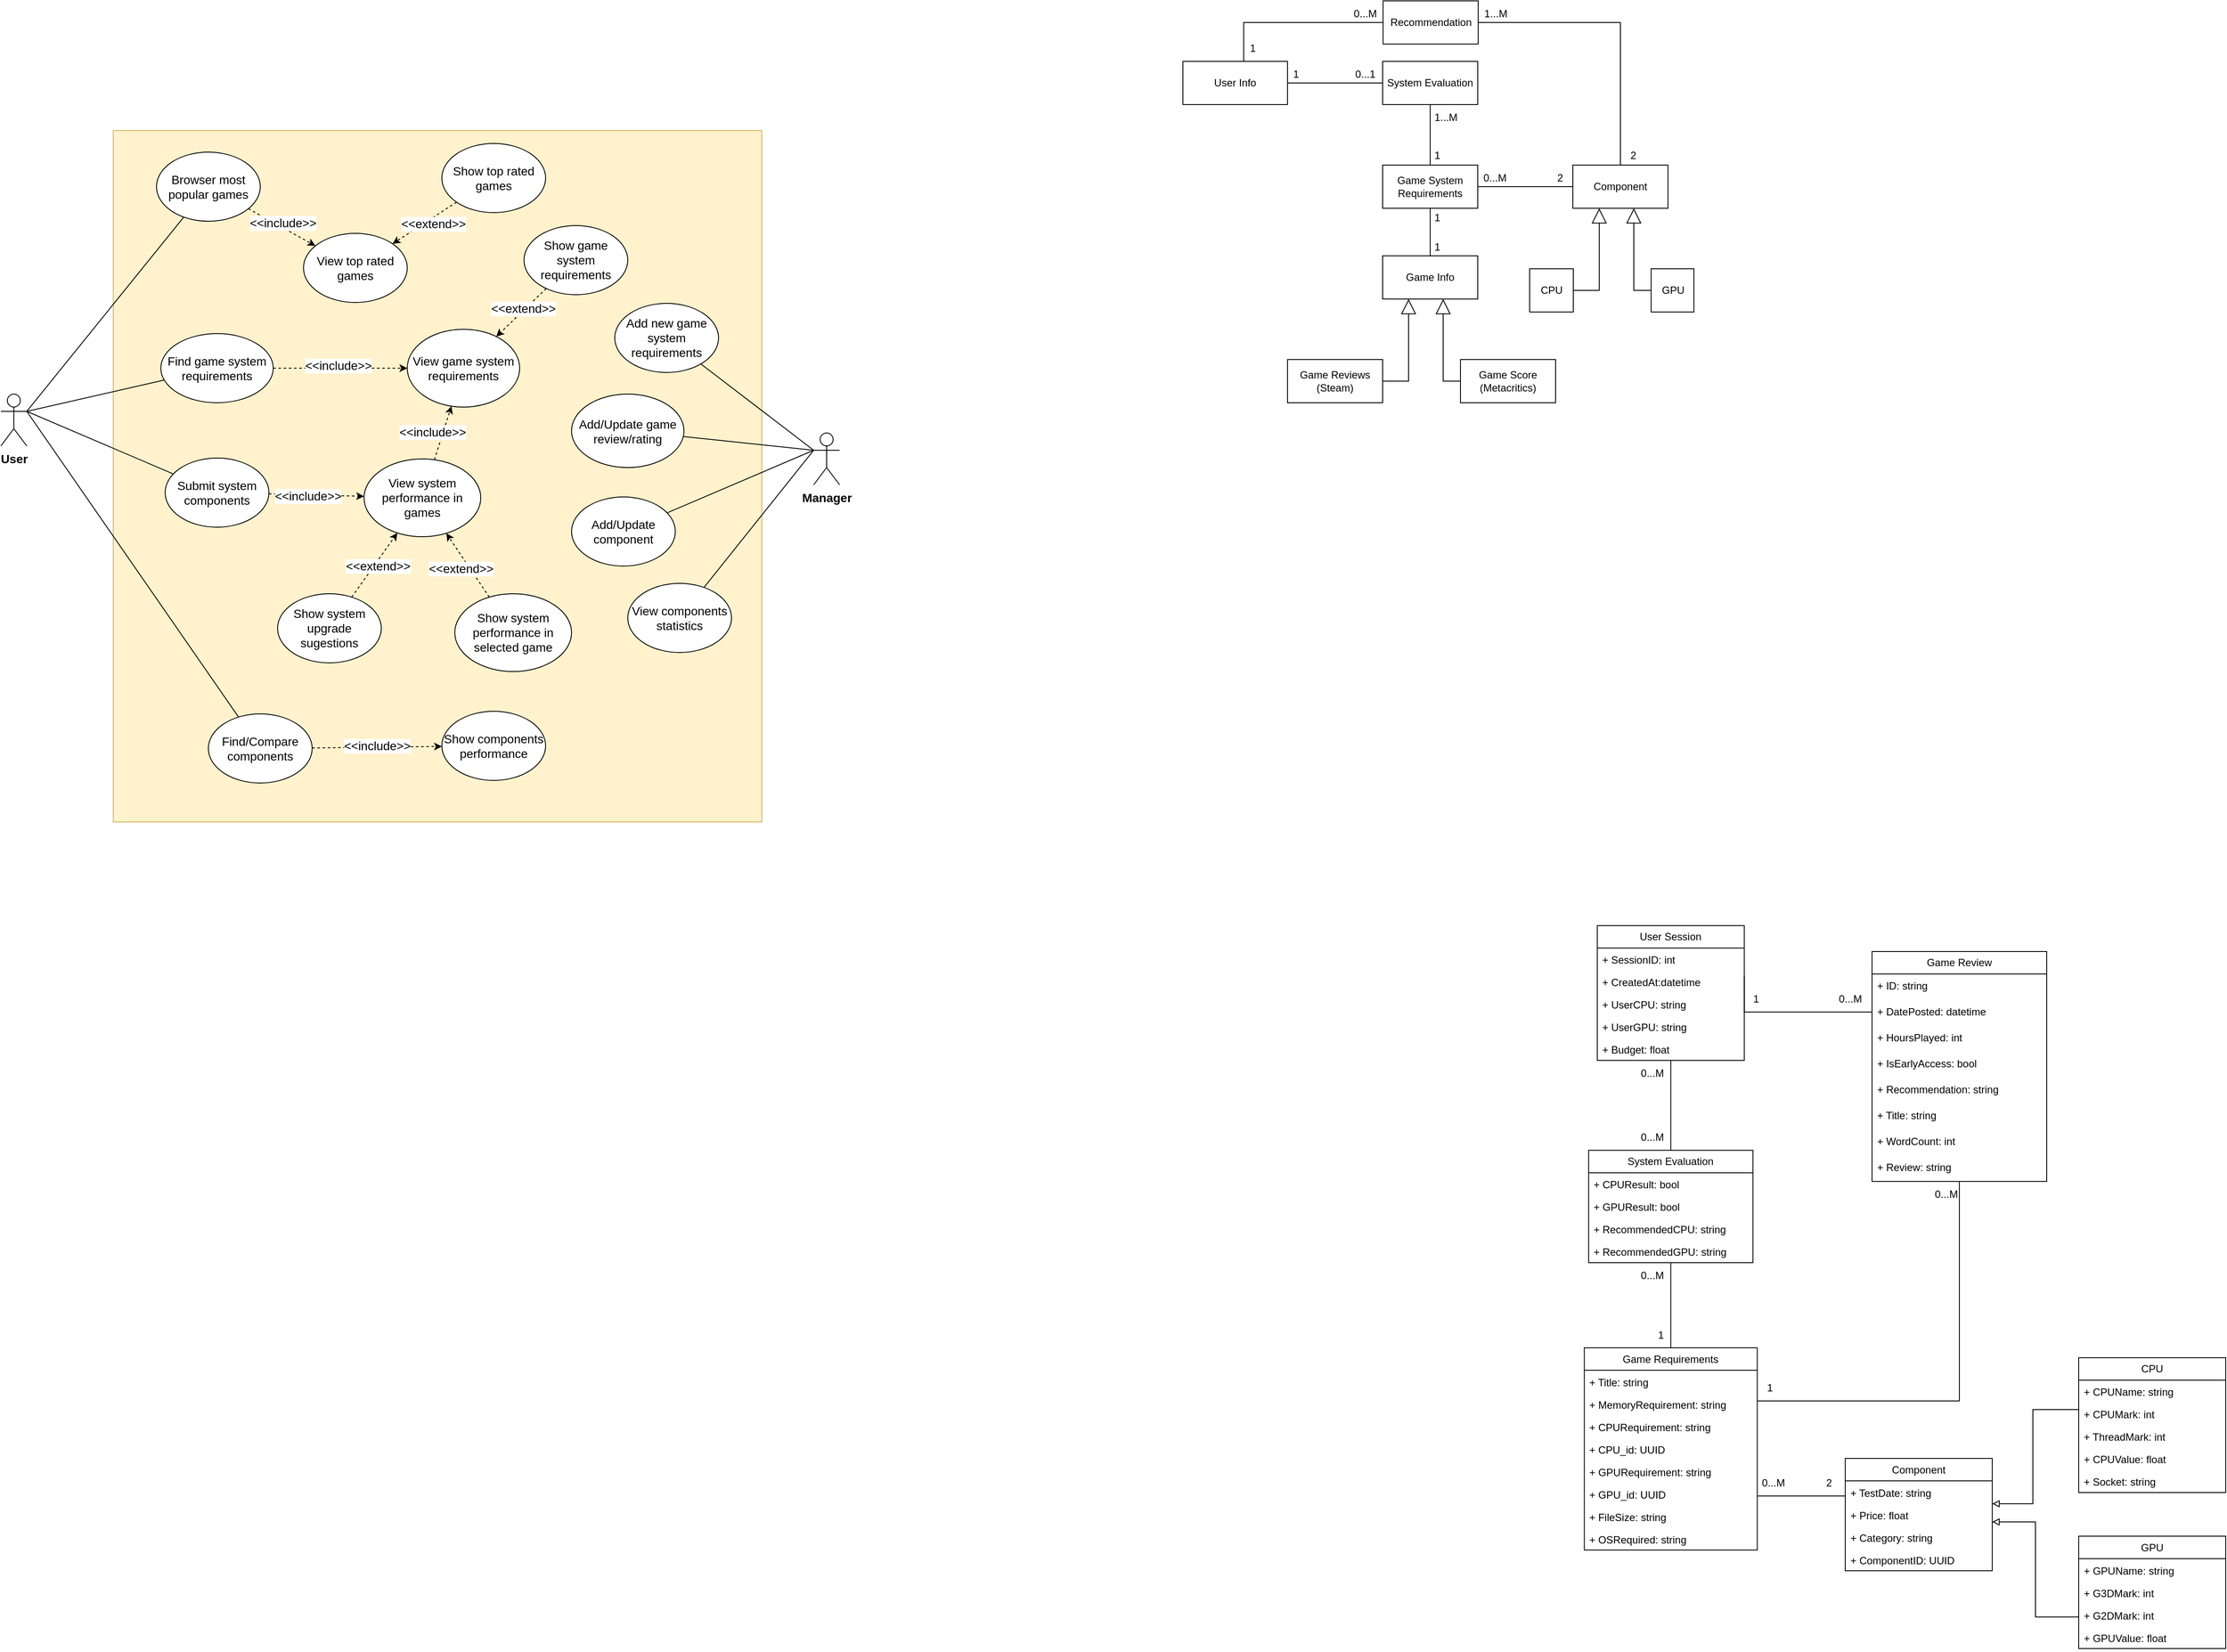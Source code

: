 <mxfile version="21.6.1" type="device">
  <diagram id="C5RBs43oDa-KdzZeNtuy" name="Page-1">
    <mxGraphModel dx="1418" dy="828" grid="1" gridSize="10" guides="1" tooltips="1" connect="1" arrows="1" fold="1" page="1" pageScale="1" pageWidth="827" pageHeight="1169" math="0" shadow="0">
      <root>
        <mxCell id="WIyWlLk6GJQsqaUBKTNV-0" />
        <mxCell id="WIyWlLk6GJQsqaUBKTNV-1" parent="WIyWlLk6GJQsqaUBKTNV-0" />
        <mxCell id="MRDvwaujDwwvW6dP2_sz-12" value="" style="rounded=0;whiteSpace=wrap;html=1;fillColor=#fff2cc;strokeColor=#d6b656;" parent="WIyWlLk6GJQsqaUBKTNV-1" vertex="1">
          <mxGeometry x="680" y="250" width="750" height="800" as="geometry" />
        </mxCell>
        <mxCell id="23ErmwljUeMne4wb7-mw-0" value="&lt;b&gt;User&lt;/b&gt;" style="shape=umlActor;verticalLabelPosition=bottom;verticalAlign=top;html=1;outlineConnect=0;fontSize=14;" parent="WIyWlLk6GJQsqaUBKTNV-1" vertex="1">
          <mxGeometry x="550" y="555" width="30" height="60" as="geometry" />
        </mxCell>
        <mxCell id="x-8bj8JxEodRDel2Z9Su-7" style="rounded=0;orthogonalLoop=1;jettySize=auto;html=1;exitX=0;exitY=0.333;exitDx=0;exitDy=0;exitPerimeter=0;endArrow=none;endFill=0;" parent="WIyWlLk6GJQsqaUBKTNV-1" source="23ErmwljUeMne4wb7-mw-3" target="x-8bj8JxEodRDel2Z9Su-1" edge="1">
          <mxGeometry relative="1" as="geometry" />
        </mxCell>
        <mxCell id="23ErmwljUeMne4wb7-mw-3" value="&lt;b&gt;Manager&lt;/b&gt;" style="shape=umlActor;verticalLabelPosition=bottom;verticalAlign=top;html=1;outlineConnect=0;fontSize=14;" parent="WIyWlLk6GJQsqaUBKTNV-1" vertex="1">
          <mxGeometry x="1490" y="600" width="30" height="60" as="geometry" />
        </mxCell>
        <mxCell id="23ErmwljUeMne4wb7-mw-19" style="rounded=0;orthogonalLoop=1;jettySize=auto;html=1;dashed=1;" parent="WIyWlLk6GJQsqaUBKTNV-1" source="23ErmwljUeMne4wb7-mw-7" target="23ErmwljUeMne4wb7-mw-9" edge="1">
          <mxGeometry relative="1" as="geometry" />
        </mxCell>
        <mxCell id="23ErmwljUeMne4wb7-mw-20" value="&amp;lt;&amp;lt;include&amp;gt;&amp;gt;" style="edgeLabel;html=1;align=center;verticalAlign=middle;resizable=0;points=[];fontSize=14;" parent="23ErmwljUeMne4wb7-mw-19" connectable="0" vertex="1">
          <mxGeometry x="0.226" y="2" relative="1" as="geometry">
            <mxPoint x="-9" y="-8" as="offset" />
          </mxGeometry>
        </mxCell>
        <mxCell id="23ErmwljUeMne4wb7-mw-7" value="Browser most popular games" style="ellipse;whiteSpace=wrap;html=1;fontSize=14;" parent="WIyWlLk6GJQsqaUBKTNV-1" vertex="1">
          <mxGeometry x="730" y="275" width="120" height="80" as="geometry" />
        </mxCell>
        <mxCell id="23ErmwljUeMne4wb7-mw-9" value="View top rated games" style="ellipse;whiteSpace=wrap;html=1;fontSize=14;" parent="WIyWlLk6GJQsqaUBKTNV-1" vertex="1">
          <mxGeometry x="900" y="369" width="120" height="80" as="geometry" />
        </mxCell>
        <mxCell id="23ErmwljUeMne4wb7-mw-15" value="Find game system requirements" style="ellipse;whiteSpace=wrap;html=1;fontSize=14;" parent="WIyWlLk6GJQsqaUBKTNV-1" vertex="1">
          <mxGeometry x="735" y="485" width="130" height="80" as="geometry" />
        </mxCell>
        <mxCell id="23ErmwljUeMne4wb7-mw-21" value="View game system requirements" style="ellipse;whiteSpace=wrap;html=1;fontSize=14;" parent="WIyWlLk6GJQsqaUBKTNV-1" vertex="1">
          <mxGeometry x="1020" y="480" width="130" height="90" as="geometry" />
        </mxCell>
        <mxCell id="23ErmwljUeMne4wb7-mw-22" value="Show game system requirements" style="ellipse;whiteSpace=wrap;html=1;fontSize=14;" parent="WIyWlLk6GJQsqaUBKTNV-1" vertex="1">
          <mxGeometry x="1155" y="360" width="120" height="80" as="geometry" />
        </mxCell>
        <mxCell id="Q_dbqw3NMGLrRsR2UeNI-3" style="rounded=0;orthogonalLoop=1;jettySize=auto;html=1;dashed=1;" parent="WIyWlLk6GJQsqaUBKTNV-1" source="23ErmwljUeMne4wb7-mw-15" target="23ErmwljUeMne4wb7-mw-21" edge="1">
          <mxGeometry relative="1" as="geometry">
            <mxPoint x="742" y="597" as="sourcePoint" />
            <mxPoint x="848" y="553" as="targetPoint" />
          </mxGeometry>
        </mxCell>
        <mxCell id="Q_dbqw3NMGLrRsR2UeNI-4" value="&amp;lt;&amp;lt;include&amp;gt;&amp;gt;" style="edgeLabel;html=1;align=center;verticalAlign=middle;resizable=0;points=[];fontSize=14;" parent="Q_dbqw3NMGLrRsR2UeNI-3" connectable="0" vertex="1">
          <mxGeometry x="0.226" y="2" relative="1" as="geometry">
            <mxPoint x="-20" y="-1" as="offset" />
          </mxGeometry>
        </mxCell>
        <mxCell id="Q_dbqw3NMGLrRsR2UeNI-5" style="rounded=0;orthogonalLoop=1;jettySize=auto;html=1;dashed=1;" parent="WIyWlLk6GJQsqaUBKTNV-1" source="23ErmwljUeMne4wb7-mw-22" target="23ErmwljUeMne4wb7-mw-21" edge="1">
          <mxGeometry relative="1" as="geometry">
            <mxPoint x="782" y="697" as="sourcePoint" />
            <mxPoint x="900" y="635" as="targetPoint" />
          </mxGeometry>
        </mxCell>
        <mxCell id="Q_dbqw3NMGLrRsR2UeNI-6" value="&amp;lt;&amp;lt;extend&amp;gt;&amp;gt;" style="edgeLabel;html=1;align=center;verticalAlign=middle;resizable=0;points=[];fontSize=14;" parent="Q_dbqw3NMGLrRsR2UeNI-5" connectable="0" vertex="1">
          <mxGeometry x="0.226" y="2" relative="1" as="geometry">
            <mxPoint x="7" y="-13" as="offset" />
          </mxGeometry>
        </mxCell>
        <mxCell id="Q_dbqw3NMGLrRsR2UeNI-7" value="Show top rated games" style="ellipse;whiteSpace=wrap;html=1;fontSize=14;" parent="WIyWlLk6GJQsqaUBKTNV-1" vertex="1">
          <mxGeometry x="1060" y="265" width="120" height="80" as="geometry" />
        </mxCell>
        <mxCell id="Q_dbqw3NMGLrRsR2UeNI-8" style="rounded=0;orthogonalLoop=1;jettySize=auto;html=1;dashed=1;" parent="WIyWlLk6GJQsqaUBKTNV-1" source="Q_dbqw3NMGLrRsR2UeNI-7" target="23ErmwljUeMne4wb7-mw-9" edge="1">
          <mxGeometry relative="1" as="geometry">
            <mxPoint x="712.5" y="587" as="sourcePoint" />
            <mxPoint x="915.5" y="482" as="targetPoint" />
          </mxGeometry>
        </mxCell>
        <mxCell id="Q_dbqw3NMGLrRsR2UeNI-9" value="&amp;lt;&amp;lt;extend&amp;gt;&amp;gt;" style="edgeLabel;html=1;align=center;verticalAlign=middle;resizable=0;points=[];fontSize=14;" parent="Q_dbqw3NMGLrRsR2UeNI-8" connectable="0" vertex="1">
          <mxGeometry x="0.226" y="2" relative="1" as="geometry">
            <mxPoint x="17" y="-6" as="offset" />
          </mxGeometry>
        </mxCell>
        <mxCell id="Q_dbqw3NMGLrRsR2UeNI-40" value="Submit system components" style="ellipse;whiteSpace=wrap;html=1;fontSize=14;" parent="WIyWlLk6GJQsqaUBKTNV-1" vertex="1">
          <mxGeometry x="740" y="629" width="120" height="80" as="geometry" />
        </mxCell>
        <mxCell id="v2B90jB1U6ODEmKdSpvo-3" style="rounded=0;orthogonalLoop=1;jettySize=auto;html=1;dashed=1;" parent="WIyWlLk6GJQsqaUBKTNV-1" source="Q_dbqw3NMGLrRsR2UeNI-40" target="Q_dbqw3NMGLrRsR2UeNI-47" edge="1">
          <mxGeometry relative="1" as="geometry">
            <mxPoint x="751" y="724" as="sourcePoint" />
            <mxPoint x="909" y="656" as="targetPoint" />
          </mxGeometry>
        </mxCell>
        <mxCell id="v2B90jB1U6ODEmKdSpvo-4" value="&amp;lt;&amp;lt;include&amp;gt;&amp;gt;" style="edgeLabel;html=1;align=center;verticalAlign=middle;resizable=0;points=[];fontSize=14;" parent="v2B90jB1U6ODEmKdSpvo-3" connectable="0" vertex="1">
          <mxGeometry x="0.226" y="2" relative="1" as="geometry">
            <mxPoint x="-23" y="3" as="offset" />
          </mxGeometry>
        </mxCell>
        <mxCell id="Q_dbqw3NMGLrRsR2UeNI-47" value="View system performance in games" style="ellipse;whiteSpace=wrap;html=1;fontSize=14;strokeColor=#000000;strokeWidth=1;" parent="WIyWlLk6GJQsqaUBKTNV-1" vertex="1">
          <mxGeometry x="970" y="630" width="135" height="90" as="geometry" />
        </mxCell>
        <mxCell id="kvm7r9gTLjFRdaCmS4h--40" style="edgeStyle=orthogonalEdgeStyle;rounded=0;orthogonalLoop=1;jettySize=auto;html=1;endArrow=block;endFill=0;endSize=15;exitX=1;exitY=0.5;exitDx=0;exitDy=0;" parent="WIyWlLk6GJQsqaUBKTNV-1" source="XEkclZXcmnSJ9tMv54mi-6" target="kvm7r9gTLjFRdaCmS4h--4" edge="1">
          <mxGeometry relative="1" as="geometry">
            <Array as="points">
              <mxPoint x="2178" y="540" />
            </Array>
          </mxGeometry>
        </mxCell>
        <mxCell id="XEkclZXcmnSJ9tMv54mi-6" value="Game Reviews (Steam)" style="html=1;whiteSpace=wrap;" parent="WIyWlLk6GJQsqaUBKTNV-1" vertex="1">
          <mxGeometry x="2038" y="515" width="110" height="50" as="geometry" />
        </mxCell>
        <mxCell id="kvm7r9gTLjFRdaCmS4h--4" value="Game Info" style="html=1;whiteSpace=wrap;" parent="WIyWlLk6GJQsqaUBKTNV-1" vertex="1">
          <mxGeometry x="2148" y="395" width="110" height="50" as="geometry" />
        </mxCell>
        <mxCell id="x-8bj8JxEodRDel2Z9Su-46" style="edgeStyle=orthogonalEdgeStyle;rounded=0;orthogonalLoop=1;jettySize=auto;html=1;exitX=1;exitY=0.5;exitDx=0;exitDy=0;endArrow=none;endFill=0;" parent="WIyWlLk6GJQsqaUBKTNV-1" source="frks4Z3AcMtP3Ex7g93N-19" target="x-8bj8JxEodRDel2Z9Su-31" edge="1">
          <mxGeometry relative="1" as="geometry">
            <mxPoint x="2368.0" y="195" as="targetPoint" />
            <Array as="points">
              <mxPoint x="2423" y="125" />
            </Array>
          </mxGeometry>
        </mxCell>
        <mxCell id="kvm7r9gTLjFRdaCmS4h--5" value="System Evaluation" style="html=1;whiteSpace=wrap;" parent="WIyWlLk6GJQsqaUBKTNV-1" vertex="1">
          <mxGeometry x="2148" y="170" width="110" height="50" as="geometry" />
        </mxCell>
        <mxCell id="kvm7r9gTLjFRdaCmS4h--8" value="Game Score (Metacritics)" style="html=1;whiteSpace=wrap;" parent="WIyWlLk6GJQsqaUBKTNV-1" vertex="1">
          <mxGeometry x="2238" y="515" width="110" height="50" as="geometry" />
        </mxCell>
        <mxCell id="kvm7r9gTLjFRdaCmS4h--36" value="1" style="text;html=1;strokeColor=none;fillColor=none;align=center;verticalAlign=middle;whiteSpace=wrap;rounded=0;" parent="WIyWlLk6GJQsqaUBKTNV-1" vertex="1">
          <mxGeometry x="2018" y="170" width="60" height="30" as="geometry" />
        </mxCell>
        <mxCell id="kvm7r9gTLjFRdaCmS4h--37" value="0...1" style="text;html=1;strokeColor=none;fillColor=none;align=center;verticalAlign=middle;whiteSpace=wrap;rounded=0;" parent="WIyWlLk6GJQsqaUBKTNV-1" vertex="1">
          <mxGeometry x="2098" y="170" width="60" height="30" as="geometry" />
        </mxCell>
        <mxCell id="kvm7r9gTLjFRdaCmS4h--139" value="User Session" style="swimlane;fontStyle=0;childLayout=stackLayout;horizontal=1;startSize=26;fillColor=none;horizontalStack=0;resizeParent=1;resizeParentMax=0;resizeLast=0;collapsible=1;marginBottom=0;whiteSpace=wrap;html=1;" parent="WIyWlLk6GJQsqaUBKTNV-1" vertex="1">
          <mxGeometry x="2396.25" y="1170" width="170" height="156" as="geometry" />
        </mxCell>
        <mxCell id="kvm7r9gTLjFRdaCmS4h--140" value="+ SessionID: int" style="text;strokeColor=none;fillColor=none;align=left;verticalAlign=top;spacingLeft=4;spacingRight=4;overflow=hidden;rotatable=0;points=[[0,0.5],[1,0.5]];portConstraint=eastwest;whiteSpace=wrap;html=1;" parent="kvm7r9gTLjFRdaCmS4h--139" vertex="1">
          <mxGeometry y="26" width="170" height="26" as="geometry" />
        </mxCell>
        <mxCell id="c_0Dg7X1Xjd5lTr-Qbaa-32" value="+ CreatedAt:datetime" style="text;strokeColor=none;fillColor=none;align=left;verticalAlign=top;spacingLeft=4;spacingRight=4;overflow=hidden;rotatable=0;points=[[0,0.5],[1,0.5]];portConstraint=eastwest;whiteSpace=wrap;html=1;" parent="kvm7r9gTLjFRdaCmS4h--139" vertex="1">
          <mxGeometry y="52" width="170" height="26" as="geometry" />
        </mxCell>
        <mxCell id="c_0Dg7X1Xjd5lTr-Qbaa-44" value="+ UserCPU: string" style="text;strokeColor=none;fillColor=none;align=left;verticalAlign=top;spacingLeft=4;spacingRight=4;overflow=hidden;rotatable=0;points=[[0,0.5],[1,0.5]];portConstraint=eastwest;whiteSpace=wrap;html=1;" parent="kvm7r9gTLjFRdaCmS4h--139" vertex="1">
          <mxGeometry y="78" width="170" height="26" as="geometry" />
        </mxCell>
        <mxCell id="c_0Dg7X1Xjd5lTr-Qbaa-43" value="+ UserGPU: string" style="text;strokeColor=none;fillColor=none;align=left;verticalAlign=top;spacingLeft=4;spacingRight=4;overflow=hidden;rotatable=0;points=[[0,0.5],[1,0.5]];portConstraint=eastwest;whiteSpace=wrap;html=1;" parent="kvm7r9gTLjFRdaCmS4h--139" vertex="1">
          <mxGeometry y="104" width="170" height="26" as="geometry" />
        </mxCell>
        <mxCell id="C4_2b2EqeUZdFZmkqMkh-0" value="+ Budget: float" style="text;strokeColor=none;fillColor=none;align=left;verticalAlign=top;spacingLeft=4;spacingRight=4;overflow=hidden;rotatable=0;points=[[0,0.5],[1,0.5]];portConstraint=eastwest;whiteSpace=wrap;html=1;" parent="kvm7r9gTLjFRdaCmS4h--139" vertex="1">
          <mxGeometry y="130" width="170" height="26" as="geometry" />
        </mxCell>
        <mxCell id="x-8bj8JxEodRDel2Z9Su-30" style="edgeStyle=orthogonalEdgeStyle;rounded=0;orthogonalLoop=1;jettySize=auto;html=1;exitX=0.5;exitY=1;exitDx=0;exitDy=0;entryX=0.5;entryY=0;entryDx=0;entryDy=0;endArrow=none;endFill=0;" parent="WIyWlLk6GJQsqaUBKTNV-1" source="bHVOExJDcAvNO7CGW9vc-11" target="kvm7r9gTLjFRdaCmS4h--4" edge="1">
          <mxGeometry relative="1" as="geometry" />
        </mxCell>
        <mxCell id="x-8bj8JxEodRDel2Z9Su-33" style="edgeStyle=orthogonalEdgeStyle;rounded=0;orthogonalLoop=1;jettySize=auto;html=1;exitX=1;exitY=0.5;exitDx=0;exitDy=0;endArrow=none;endFill=0;" parent="WIyWlLk6GJQsqaUBKTNV-1" source="bHVOExJDcAvNO7CGW9vc-11" target="x-8bj8JxEodRDel2Z9Su-31" edge="1">
          <mxGeometry relative="1" as="geometry">
            <Array as="points">
              <mxPoint x="2318" y="315" />
              <mxPoint x="2318" y="315" />
            </Array>
          </mxGeometry>
        </mxCell>
        <mxCell id="x-8bj8JxEodRDel2Z9Su-50" style="edgeStyle=orthogonalEdgeStyle;rounded=0;orthogonalLoop=1;jettySize=auto;html=1;exitX=0.5;exitY=0;exitDx=0;exitDy=0;endArrow=none;endFill=0;" parent="WIyWlLk6GJQsqaUBKTNV-1" source="bHVOExJDcAvNO7CGW9vc-11" target="kvm7r9gTLjFRdaCmS4h--5" edge="1">
          <mxGeometry relative="1" as="geometry" />
        </mxCell>
        <mxCell id="bHVOExJDcAvNO7CGW9vc-11" value="Game System Requirements" style="html=1;whiteSpace=wrap;" parent="WIyWlLk6GJQsqaUBKTNV-1" vertex="1">
          <mxGeometry x="2148" y="290" width="110" height="50" as="geometry" />
        </mxCell>
        <mxCell id="bHVOExJDcAvNO7CGW9vc-12" value="1" style="text;html=1;strokeColor=none;fillColor=none;align=left;verticalAlign=middle;whiteSpace=wrap;rounded=0;" parent="WIyWlLk6GJQsqaUBKTNV-1" vertex="1">
          <mxGeometry x="2205.5" y="336" width="28" height="30" as="geometry" />
        </mxCell>
        <mxCell id="bHVOExJDcAvNO7CGW9vc-13" value="1" style="text;html=1;strokeColor=none;fillColor=none;align=left;verticalAlign=middle;whiteSpace=wrap;rounded=0;" parent="WIyWlLk6GJQsqaUBKTNV-1" vertex="1">
          <mxGeometry x="2205.5" y="370" width="23" height="30" as="geometry" />
        </mxCell>
        <mxCell id="bHVOExJDcAvNO7CGW9vc-15" style="edgeStyle=orthogonalEdgeStyle;rounded=0;orthogonalLoop=1;jettySize=auto;html=1;endArrow=block;endFill=0;startSize=6;endSize=15;exitX=0;exitY=0.5;exitDx=0;exitDy=0;" parent="WIyWlLk6GJQsqaUBKTNV-1" source="kvm7r9gTLjFRdaCmS4h--8" target="kvm7r9gTLjFRdaCmS4h--4" edge="1">
          <mxGeometry relative="1" as="geometry">
            <mxPoint x="2206" y="605" as="sourcePoint" />
            <mxPoint x="2206" y="450" as="targetPoint" />
            <Array as="points">
              <mxPoint x="2218" y="540" />
            </Array>
          </mxGeometry>
        </mxCell>
        <mxCell id="x-8bj8JxEodRDel2Z9Su-1" value="Add/Update game review/rating" style="ellipse;whiteSpace=wrap;html=1;fontSize=14;" parent="WIyWlLk6GJQsqaUBKTNV-1" vertex="1">
          <mxGeometry x="1210" y="555" width="130" height="85" as="geometry" />
        </mxCell>
        <mxCell id="x-8bj8JxEodRDel2Z9Su-4" value="Add new game system requirements" style="ellipse;whiteSpace=wrap;html=1;fontSize=14;" parent="WIyWlLk6GJQsqaUBKTNV-1" vertex="1">
          <mxGeometry x="1260" y="450" width="120" height="80" as="geometry" />
        </mxCell>
        <mxCell id="x-8bj8JxEodRDel2Z9Su-8" style="rounded=0;orthogonalLoop=1;jettySize=auto;html=1;exitX=0;exitY=0.333;exitDx=0;exitDy=0;exitPerimeter=0;endArrow=none;endFill=0;" parent="WIyWlLk6GJQsqaUBKTNV-1" source="23ErmwljUeMne4wb7-mw-3" target="x-8bj8JxEodRDel2Z9Su-4" edge="1">
          <mxGeometry relative="1" as="geometry">
            <mxPoint x="1483" y="565" as="sourcePoint" />
            <mxPoint x="1189" y="428" as="targetPoint" />
          </mxGeometry>
        </mxCell>
        <mxCell id="x-8bj8JxEodRDel2Z9Su-9" style="rounded=0;orthogonalLoop=1;jettySize=auto;html=1;endArrow=none;endFill=0;entryX=1;entryY=0.333;entryDx=0;entryDy=0;entryPerimeter=0;" parent="WIyWlLk6GJQsqaUBKTNV-1" source="23ErmwljUeMne4wb7-mw-7" target="23ErmwljUeMne4wb7-mw-0" edge="1">
          <mxGeometry relative="1" as="geometry">
            <mxPoint x="1443" y="565" as="sourcePoint" />
            <mxPoint x="1258" y="595" as="targetPoint" />
          </mxGeometry>
        </mxCell>
        <mxCell id="x-8bj8JxEodRDel2Z9Su-10" style="rounded=0;orthogonalLoop=1;jettySize=auto;html=1;endArrow=none;endFill=0;entryX=1;entryY=0.333;entryDx=0;entryDy=0;entryPerimeter=0;" parent="WIyWlLk6GJQsqaUBKTNV-1" source="23ErmwljUeMne4wb7-mw-15" target="23ErmwljUeMne4wb7-mw-0" edge="1">
          <mxGeometry relative="1" as="geometry">
            <mxPoint x="667" y="407" as="sourcePoint" />
            <mxPoint x="515" y="505" as="targetPoint" />
          </mxGeometry>
        </mxCell>
        <mxCell id="x-8bj8JxEodRDel2Z9Su-11" style="rounded=0;orthogonalLoop=1;jettySize=auto;html=1;endArrow=none;endFill=0;entryX=1;entryY=0.333;entryDx=0;entryDy=0;entryPerimeter=0;" parent="WIyWlLk6GJQsqaUBKTNV-1" source="Q_dbqw3NMGLrRsR2UeNI-40" target="23ErmwljUeMne4wb7-mw-0" edge="1">
          <mxGeometry relative="1" as="geometry">
            <mxPoint x="689" y="817" as="sourcePoint" />
            <mxPoint x="500" y="495" as="targetPoint" />
          </mxGeometry>
        </mxCell>
        <mxCell id="x-8bj8JxEodRDel2Z9Su-12" style="rounded=0;orthogonalLoop=1;jettySize=auto;html=1;dashed=1;" parent="WIyWlLk6GJQsqaUBKTNV-1" source="Q_dbqw3NMGLrRsR2UeNI-47" target="23ErmwljUeMne4wb7-mw-21" edge="1">
          <mxGeometry relative="1" as="geometry">
            <mxPoint x="790" y="586" as="sourcePoint" />
            <mxPoint x="938" y="589" as="targetPoint" />
          </mxGeometry>
        </mxCell>
        <mxCell id="x-8bj8JxEodRDel2Z9Su-13" value="&amp;lt;&amp;lt;include&amp;gt;&amp;gt;" style="edgeLabel;html=1;align=center;verticalAlign=middle;resizable=0;points=[];fontSize=14;" parent="x-8bj8JxEodRDel2Z9Su-12" connectable="0" vertex="1">
          <mxGeometry x="0.226" y="2" relative="1" as="geometry">
            <mxPoint x="-13" y="7" as="offset" />
          </mxGeometry>
        </mxCell>
        <mxCell id="x-8bj8JxEodRDel2Z9Su-16" value="Show system performance in selected game" style="ellipse;whiteSpace=wrap;html=1;fontSize=14;strokeColor=#000000;strokeWidth=1;" parent="WIyWlLk6GJQsqaUBKTNV-1" vertex="1">
          <mxGeometry x="1075" y="786" width="135" height="90" as="geometry" />
        </mxCell>
        <mxCell id="x-8bj8JxEodRDel2Z9Su-21" value="Show system upgrade sugestions" style="ellipse;whiteSpace=wrap;html=1;fontSize=14;" parent="WIyWlLk6GJQsqaUBKTNV-1" vertex="1">
          <mxGeometry x="870" y="786" width="120" height="80" as="geometry" />
        </mxCell>
        <mxCell id="x-8bj8JxEodRDel2Z9Su-22" style="rounded=0;orthogonalLoop=1;jettySize=auto;html=1;dashed=1;" parent="WIyWlLk6GJQsqaUBKTNV-1" source="x-8bj8JxEodRDel2Z9Su-21" target="Q_dbqw3NMGLrRsR2UeNI-47" edge="1">
          <mxGeometry relative="1" as="geometry">
            <mxPoint x="920" y="834.42" as="sourcePoint" />
            <mxPoint x="832.429" y="754.003" as="targetPoint" />
          </mxGeometry>
        </mxCell>
        <mxCell id="x-8bj8JxEodRDel2Z9Su-23" value="&amp;lt;&amp;lt;extend&amp;gt;&amp;gt;" style="edgeLabel;html=1;align=center;verticalAlign=middle;resizable=0;points=[];fontSize=14;" parent="x-8bj8JxEodRDel2Z9Su-22" connectable="0" vertex="1">
          <mxGeometry x="0.226" y="2" relative="1" as="geometry">
            <mxPoint x="-1" y="11" as="offset" />
          </mxGeometry>
        </mxCell>
        <mxCell id="x-8bj8JxEodRDel2Z9Su-24" value="Show components performance" style="ellipse;whiteSpace=wrap;html=1;fontSize=14;" parent="WIyWlLk6GJQsqaUBKTNV-1" vertex="1">
          <mxGeometry x="1060" y="922" width="120" height="80" as="geometry" />
        </mxCell>
        <mxCell id="x-8bj8JxEodRDel2Z9Su-28" style="rounded=0;orthogonalLoop=1;jettySize=auto;html=1;exitX=0;exitY=0.333;exitDx=0;exitDy=0;exitPerimeter=0;endArrow=none;endFill=0;" parent="WIyWlLk6GJQsqaUBKTNV-1" source="23ErmwljUeMne4wb7-mw-3" target="x-8bj8JxEodRDel2Z9Su-29" edge="1">
          <mxGeometry relative="1" as="geometry">
            <mxPoint x="1490" y="739" as="sourcePoint" />
          </mxGeometry>
        </mxCell>
        <mxCell id="x-8bj8JxEodRDel2Z9Su-29" value="Add/Update component" style="ellipse;whiteSpace=wrap;html=1;fontSize=14;" parent="WIyWlLk6GJQsqaUBKTNV-1" vertex="1">
          <mxGeometry x="1210" y="674" width="120" height="80" as="geometry" />
        </mxCell>
        <mxCell id="x-8bj8JxEodRDel2Z9Su-31" value="Component" style="html=1;whiteSpace=wrap;" parent="WIyWlLk6GJQsqaUBKTNV-1" vertex="1">
          <mxGeometry x="2368" y="290" width="110" height="50" as="geometry" />
        </mxCell>
        <mxCell id="x-8bj8JxEodRDel2Z9Su-35" value="0...M" style="text;html=1;strokeColor=none;fillColor=none;align=center;verticalAlign=middle;whiteSpace=wrap;rounded=0;" parent="WIyWlLk6GJQsqaUBKTNV-1" vertex="1">
          <mxGeometry x="2248" y="290" width="60" height="30" as="geometry" />
        </mxCell>
        <mxCell id="x-8bj8JxEodRDel2Z9Su-37" value="2" style="text;html=1;strokeColor=none;fillColor=none;align=left;verticalAlign=middle;whiteSpace=wrap;rounded=0;" parent="WIyWlLk6GJQsqaUBKTNV-1" vertex="1">
          <mxGeometry x="2348" y="290" width="28" height="30" as="geometry" />
        </mxCell>
        <mxCell id="x-8bj8JxEodRDel2Z9Su-49" style="edgeStyle=orthogonalEdgeStyle;rounded=0;orthogonalLoop=1;jettySize=auto;html=1;exitX=0.5;exitY=0;exitDx=0;exitDy=0;endArrow=none;endFill=0;" parent="WIyWlLk6GJQsqaUBKTNV-1" source="x-8bj8JxEodRDel2Z9Su-39" target="kvm7r9gTLjFRdaCmS4h--5" edge="1">
          <mxGeometry relative="1" as="geometry">
            <Array as="points">
              <mxPoint x="1977" y="195" />
            </Array>
          </mxGeometry>
        </mxCell>
        <mxCell id="x-8bj8JxEodRDel2Z9Su-39" value="User Info" style="html=1;whiteSpace=wrap;" parent="WIyWlLk6GJQsqaUBKTNV-1" vertex="1">
          <mxGeometry x="1917" y="170" width="121" height="50" as="geometry" />
        </mxCell>
        <mxCell id="x-8bj8JxEodRDel2Z9Su-43" value="1...M" style="text;html=1;strokeColor=none;fillColor=none;align=center;verticalAlign=middle;whiteSpace=wrap;rounded=0;" parent="WIyWlLk6GJQsqaUBKTNV-1" vertex="1">
          <mxGeometry x="2249" y="100" width="60" height="30" as="geometry" />
        </mxCell>
        <mxCell id="x-8bj8JxEodRDel2Z9Su-45" value="2" style="text;html=1;strokeColor=none;fillColor=none;align=center;verticalAlign=middle;whiteSpace=wrap;rounded=0;" parent="WIyWlLk6GJQsqaUBKTNV-1" vertex="1">
          <mxGeometry x="2408" y="264" width="60" height="30" as="geometry" />
        </mxCell>
        <mxCell id="x-8bj8JxEodRDel2Z9Su-51" value="1...M" style="text;html=1;strokeColor=none;fillColor=none;align=left;verticalAlign=middle;whiteSpace=wrap;rounded=0;" parent="WIyWlLk6GJQsqaUBKTNV-1" vertex="1">
          <mxGeometry x="2205.5" y="220" width="28" height="30" as="geometry" />
        </mxCell>
        <mxCell id="x-8bj8JxEodRDel2Z9Su-52" value="1" style="text;html=1;strokeColor=none;fillColor=none;align=left;verticalAlign=middle;whiteSpace=wrap;rounded=0;" parent="WIyWlLk6GJQsqaUBKTNV-1" vertex="1">
          <mxGeometry x="2205.5" y="264" width="23" height="30" as="geometry" />
        </mxCell>
        <mxCell id="x-8bj8JxEodRDel2Z9Su-69" value="Component" style="swimlane;fontStyle=0;childLayout=stackLayout;horizontal=1;startSize=26;fillColor=none;horizontalStack=0;resizeParent=1;resizeParentMax=0;resizeLast=0;collapsible=1;marginBottom=0;whiteSpace=wrap;html=1;" parent="WIyWlLk6GJQsqaUBKTNV-1" vertex="1">
          <mxGeometry x="2683" y="1786.5" width="170" height="130" as="geometry" />
        </mxCell>
        <mxCell id="x-8bj8JxEodRDel2Z9Su-72" value="+ TestDate: string" style="text;strokeColor=none;fillColor=none;align=left;verticalAlign=top;spacingLeft=4;spacingRight=4;overflow=hidden;rotatable=0;points=[[0,0.5],[1,0.5]];portConstraint=eastwest;whiteSpace=wrap;html=1;" parent="x-8bj8JxEodRDel2Z9Su-69" vertex="1">
          <mxGeometry y="26" width="170" height="26" as="geometry" />
        </mxCell>
        <mxCell id="frks4Z3AcMtP3Ex7g93N-33" value="+ Price: float" style="text;strokeColor=none;fillColor=none;align=left;verticalAlign=top;spacingLeft=4;spacingRight=4;overflow=hidden;rotatable=0;points=[[0,0.5],[1,0.5]];portConstraint=eastwest;whiteSpace=wrap;html=1;" parent="x-8bj8JxEodRDel2Z9Su-69" vertex="1">
          <mxGeometry y="52" width="170" height="26" as="geometry" />
        </mxCell>
        <mxCell id="frks4Z3AcMtP3Ex7g93N-34" value="+ Category: string" style="text;strokeColor=none;fillColor=none;align=left;verticalAlign=top;spacingLeft=4;spacingRight=4;overflow=hidden;rotatable=0;points=[[0,0.5],[1,0.5]];portConstraint=eastwest;whiteSpace=wrap;html=1;" parent="x-8bj8JxEodRDel2Z9Su-69" vertex="1">
          <mxGeometry y="78" width="170" height="26" as="geometry" />
        </mxCell>
        <mxCell id="C4_2b2EqeUZdFZmkqMkh-4" value="+ ComponentID: UUID" style="text;strokeColor=none;fillColor=none;align=left;verticalAlign=top;spacingLeft=4;spacingRight=4;overflow=hidden;rotatable=0;points=[[0,0.5],[1,0.5]];portConstraint=eastwest;whiteSpace=wrap;html=1;" parent="x-8bj8JxEodRDel2Z9Su-69" vertex="1">
          <mxGeometry y="104" width="170" height="26" as="geometry" />
        </mxCell>
        <mxCell id="x-8bj8JxEodRDel2Z9Su-86" value="Game Review" style="swimlane;fontStyle=0;childLayout=stackLayout;horizontal=1;startSize=26;fillColor=none;horizontalStack=0;resizeParent=1;resizeParentMax=0;resizeLast=0;collapsible=1;marginBottom=0;whiteSpace=wrap;html=1;" parent="WIyWlLk6GJQsqaUBKTNV-1" vertex="1">
          <mxGeometry x="2714" y="1200" width="202" height="266" as="geometry" />
        </mxCell>
        <mxCell id="c_0Dg7X1Xjd5lTr-Qbaa-24" value="+ ID: string" style="text;strokeColor=none;fillColor=none;align=left;verticalAlign=top;spacingLeft=4;spacingRight=4;overflow=hidden;rotatable=0;points=[[0,0.5],[1,0.5]];portConstraint=eastwest;whiteSpace=wrap;html=1;" parent="x-8bj8JxEodRDel2Z9Su-86" vertex="1">
          <mxGeometry y="26" width="202" height="30" as="geometry" />
        </mxCell>
        <mxCell id="c_0Dg7X1Xjd5lTr-Qbaa-59" value="+ DatePosted: datetime" style="text;strokeColor=none;fillColor=none;align=left;verticalAlign=top;spacingLeft=4;spacingRight=4;overflow=hidden;rotatable=0;points=[[0,0.5],[1,0.5]];portConstraint=eastwest;whiteSpace=wrap;html=1;" parent="x-8bj8JxEodRDel2Z9Su-86" vertex="1">
          <mxGeometry y="56" width="202" height="30" as="geometry" />
        </mxCell>
        <mxCell id="c_0Dg7X1Xjd5lTr-Qbaa-58" value="+ HoursPlayed: int" style="text;strokeColor=none;fillColor=none;align=left;verticalAlign=top;spacingLeft=4;spacingRight=4;overflow=hidden;rotatable=0;points=[[0,0.5],[1,0.5]];portConstraint=eastwest;whiteSpace=wrap;html=1;" parent="x-8bj8JxEodRDel2Z9Su-86" vertex="1">
          <mxGeometry y="86" width="202" height="30" as="geometry" />
        </mxCell>
        <mxCell id="c_0Dg7X1Xjd5lTr-Qbaa-57" value="+ IsEarlyAccess: bool" style="text;strokeColor=none;fillColor=none;align=left;verticalAlign=top;spacingLeft=4;spacingRight=4;overflow=hidden;rotatable=0;points=[[0,0.5],[1,0.5]];portConstraint=eastwest;whiteSpace=wrap;html=1;" parent="x-8bj8JxEodRDel2Z9Su-86" vertex="1">
          <mxGeometry y="116" width="202" height="30" as="geometry" />
        </mxCell>
        <mxCell id="c_0Dg7X1Xjd5lTr-Qbaa-56" value="+ Recommendation: string" style="text;strokeColor=none;fillColor=none;align=left;verticalAlign=top;spacingLeft=4;spacingRight=4;overflow=hidden;rotatable=0;points=[[0,0.5],[1,0.5]];portConstraint=eastwest;whiteSpace=wrap;html=1;" parent="x-8bj8JxEodRDel2Z9Su-86" vertex="1">
          <mxGeometry y="146" width="202" height="30" as="geometry" />
        </mxCell>
        <mxCell id="c_0Dg7X1Xjd5lTr-Qbaa-55" value="+ Title: string" style="text;strokeColor=none;fillColor=none;align=left;verticalAlign=top;spacingLeft=4;spacingRight=4;overflow=hidden;rotatable=0;points=[[0,0.5],[1,0.5]];portConstraint=eastwest;whiteSpace=wrap;html=1;" parent="x-8bj8JxEodRDel2Z9Su-86" vertex="1">
          <mxGeometry y="176" width="202" height="30" as="geometry" />
        </mxCell>
        <mxCell id="c_0Dg7X1Xjd5lTr-Qbaa-54" value="+ WordCount: int" style="text;strokeColor=none;fillColor=none;align=left;verticalAlign=top;spacingLeft=4;spacingRight=4;overflow=hidden;rotatable=0;points=[[0,0.5],[1,0.5]];portConstraint=eastwest;whiteSpace=wrap;html=1;" parent="x-8bj8JxEodRDel2Z9Su-86" vertex="1">
          <mxGeometry y="206" width="202" height="30" as="geometry" />
        </mxCell>
        <mxCell id="c_0Dg7X1Xjd5lTr-Qbaa-60" value="+ Review: string" style="text;strokeColor=none;fillColor=none;align=left;verticalAlign=top;spacingLeft=4;spacingRight=4;overflow=hidden;rotatable=0;points=[[0,0.5],[1,0.5]];portConstraint=eastwest;whiteSpace=wrap;html=1;" parent="x-8bj8JxEodRDel2Z9Su-86" vertex="1">
          <mxGeometry y="236" width="202" height="30" as="geometry" />
        </mxCell>
        <mxCell id="x-8bj8JxEodRDel2Z9Su-92" value="Game Requirements" style="swimlane;fontStyle=0;childLayout=stackLayout;horizontal=1;startSize=26;fillColor=none;horizontalStack=0;resizeParent=1;resizeParentMax=0;resizeLast=0;collapsible=1;marginBottom=0;whiteSpace=wrap;html=1;" parent="WIyWlLk6GJQsqaUBKTNV-1" vertex="1">
          <mxGeometry x="2381.25" y="1658.5" width="200" height="234" as="geometry" />
        </mxCell>
        <mxCell id="x-8bj8JxEodRDel2Z9Su-93" value="+ Title: string" style="text;strokeColor=none;fillColor=none;align=left;verticalAlign=top;spacingLeft=4;spacingRight=4;overflow=hidden;rotatable=0;points=[[0,0.5],[1,0.5]];portConstraint=eastwest;whiteSpace=wrap;html=1;" parent="x-8bj8JxEodRDel2Z9Su-92" vertex="1">
          <mxGeometry y="26" width="200" height="26" as="geometry" />
        </mxCell>
        <mxCell id="c_0Dg7X1Xjd5lTr-Qbaa-46" value="+ MemoryRequirement: string" style="text;strokeColor=none;fillColor=none;align=left;verticalAlign=top;spacingLeft=4;spacingRight=4;overflow=hidden;rotatable=0;points=[[0,0.5],[1,0.5]];portConstraint=eastwest;whiteSpace=wrap;html=1;" parent="x-8bj8JxEodRDel2Z9Su-92" vertex="1">
          <mxGeometry y="52" width="200" height="26" as="geometry" />
        </mxCell>
        <mxCell id="c_0Dg7X1Xjd5lTr-Qbaa-2" value="+ CPURequirement: string" style="text;strokeColor=none;fillColor=none;align=left;verticalAlign=top;spacingLeft=4;spacingRight=4;overflow=hidden;rotatable=0;points=[[0,0.5],[1,0.5]];portConstraint=eastwest;whiteSpace=wrap;html=1;" parent="x-8bj8JxEodRDel2Z9Su-92" vertex="1">
          <mxGeometry y="78" width="200" height="26" as="geometry" />
        </mxCell>
        <mxCell id="C4_2b2EqeUZdFZmkqMkh-5" value="+ CPU_id: UUID" style="text;strokeColor=none;fillColor=none;align=left;verticalAlign=top;spacingLeft=4;spacingRight=4;overflow=hidden;rotatable=0;points=[[0,0.5],[1,0.5]];portConstraint=eastwest;whiteSpace=wrap;html=1;" parent="x-8bj8JxEodRDel2Z9Su-92" vertex="1">
          <mxGeometry y="104" width="200" height="26" as="geometry" />
        </mxCell>
        <mxCell id="c_0Dg7X1Xjd5lTr-Qbaa-1" value="+ GPURequirement: string" style="text;strokeColor=none;fillColor=none;align=left;verticalAlign=top;spacingLeft=4;spacingRight=4;overflow=hidden;rotatable=0;points=[[0,0.5],[1,0.5]];portConstraint=eastwest;whiteSpace=wrap;html=1;" parent="x-8bj8JxEodRDel2Z9Su-92" vertex="1">
          <mxGeometry y="130" width="200" height="26" as="geometry" />
        </mxCell>
        <mxCell id="C4_2b2EqeUZdFZmkqMkh-6" value="+ GPU_id: UUID" style="text;strokeColor=none;fillColor=none;align=left;verticalAlign=top;spacingLeft=4;spacingRight=4;overflow=hidden;rotatable=0;points=[[0,0.5],[1,0.5]];portConstraint=eastwest;whiteSpace=wrap;html=1;" parent="x-8bj8JxEodRDel2Z9Su-92" vertex="1">
          <mxGeometry y="156" width="200" height="26" as="geometry" />
        </mxCell>
        <mxCell id="c_0Dg7X1Xjd5lTr-Qbaa-47" value="+ FileSize: string" style="text;strokeColor=none;fillColor=none;align=left;verticalAlign=top;spacingLeft=4;spacingRight=4;overflow=hidden;rotatable=0;points=[[0,0.5],[1,0.5]];portConstraint=eastwest;whiteSpace=wrap;html=1;" parent="x-8bj8JxEodRDel2Z9Su-92" vertex="1">
          <mxGeometry y="182" width="200" height="26" as="geometry" />
        </mxCell>
        <mxCell id="c_0Dg7X1Xjd5lTr-Qbaa-48" value="+ OSRequired: string" style="text;strokeColor=none;fillColor=none;align=left;verticalAlign=top;spacingLeft=4;spacingRight=4;overflow=hidden;rotatable=0;points=[[0,0.5],[1,0.5]];portConstraint=eastwest;whiteSpace=wrap;html=1;" parent="x-8bj8JxEodRDel2Z9Su-92" vertex="1">
          <mxGeometry y="208" width="200" height="26" as="geometry" />
        </mxCell>
        <mxCell id="x-8bj8JxEodRDel2Z9Su-105" value="0...M" style="text;html=1;strokeColor=none;fillColor=none;align=center;verticalAlign=middle;whiteSpace=wrap;rounded=0;" parent="WIyWlLk6GJQsqaUBKTNV-1" vertex="1">
          <mxGeometry x="2430" y="1326" width="60" height="30" as="geometry" />
        </mxCell>
        <mxCell id="x-8bj8JxEodRDel2Z9Su-108" value="1" style="text;html=1;strokeColor=none;fillColor=none;align=center;verticalAlign=middle;whiteSpace=wrap;rounded=0;" parent="WIyWlLk6GJQsqaUBKTNV-1" vertex="1">
          <mxGeometry x="2440" y="1628.5" width="60" height="30" as="geometry" />
        </mxCell>
        <mxCell id="x-8bj8JxEodRDel2Z9Su-117" value="2" style="text;html=1;strokeColor=none;fillColor=none;align=left;verticalAlign=middle;whiteSpace=wrap;rounded=0;" parent="WIyWlLk6GJQsqaUBKTNV-1" vertex="1">
          <mxGeometry x="2659.25" y="1800" width="35.25" height="30" as="geometry" />
        </mxCell>
        <mxCell id="frks4Z3AcMtP3Ex7g93N-0" value="View components statistics" style="ellipse;whiteSpace=wrap;html=1;fontSize=14;" parent="WIyWlLk6GJQsqaUBKTNV-1" vertex="1">
          <mxGeometry x="1275" y="774" width="120" height="80" as="geometry" />
        </mxCell>
        <mxCell id="frks4Z3AcMtP3Ex7g93N-1" style="rounded=0;orthogonalLoop=1;jettySize=auto;html=1;endArrow=none;endFill=0;exitX=0;exitY=0.333;exitDx=0;exitDy=0;exitPerimeter=0;" parent="WIyWlLk6GJQsqaUBKTNV-1" source="23ErmwljUeMne4wb7-mw-3" target="frks4Z3AcMtP3Ex7g93N-0" edge="1">
          <mxGeometry relative="1" as="geometry">
            <mxPoint x="1480" y="635" as="sourcePoint" />
            <mxPoint x="1331" y="702" as="targetPoint" />
          </mxGeometry>
        </mxCell>
        <mxCell id="frks4Z3AcMtP3Ex7g93N-14" style="edgeStyle=orthogonalEdgeStyle;rounded=0;orthogonalLoop=1;jettySize=auto;html=1;endArrow=block;endFill=0;" parent="WIyWlLk6GJQsqaUBKTNV-1" source="frks4Z3AcMtP3Ex7g93N-15" target="x-8bj8JxEodRDel2Z9Su-69" edge="1">
          <mxGeometry relative="1" as="geometry">
            <Array as="points">
              <mxPoint x="2900" y="1730" />
              <mxPoint x="2900" y="1839" />
            </Array>
            <mxPoint x="2853.0" y="1855.483" as="targetPoint" />
          </mxGeometry>
        </mxCell>
        <mxCell id="frks4Z3AcMtP3Ex7g93N-15" value="CPU" style="swimlane;fontStyle=0;childLayout=stackLayout;horizontal=1;startSize=26;fillColor=none;horizontalStack=0;resizeParent=1;resizeParentMax=0;resizeLast=0;collapsible=1;marginBottom=0;whiteSpace=wrap;html=1;" parent="WIyWlLk6GJQsqaUBKTNV-1" vertex="1">
          <mxGeometry x="2953" y="1670" width="170" height="156" as="geometry" />
        </mxCell>
        <mxCell id="c_0Dg7X1Xjd5lTr-Qbaa-50" value="+ CPUName: string" style="text;strokeColor=none;fillColor=none;align=left;verticalAlign=top;spacingLeft=4;spacingRight=4;overflow=hidden;rotatable=0;points=[[0,0.5],[1,0.5]];portConstraint=eastwest;whiteSpace=wrap;html=1;" parent="frks4Z3AcMtP3Ex7g93N-15" vertex="1">
          <mxGeometry y="26" width="170" height="26" as="geometry" />
        </mxCell>
        <mxCell id="frks4Z3AcMtP3Ex7g93N-16" value="+ CPUMark: int" style="text;strokeColor=none;fillColor=none;align=left;verticalAlign=top;spacingLeft=4;spacingRight=4;overflow=hidden;rotatable=0;points=[[0,0.5],[1,0.5]];portConstraint=eastwest;whiteSpace=wrap;html=1;" parent="frks4Z3AcMtP3Ex7g93N-15" vertex="1">
          <mxGeometry y="52" width="170" height="26" as="geometry" />
        </mxCell>
        <mxCell id="CADj6e6bkzytXUXVqMAe-0" value="+ ThreadMark: int" style="text;strokeColor=none;fillColor=none;align=left;verticalAlign=top;spacingLeft=4;spacingRight=4;overflow=hidden;rotatable=0;points=[[0,0.5],[1,0.5]];portConstraint=eastwest;whiteSpace=wrap;html=1;" vertex="1" parent="frks4Z3AcMtP3Ex7g93N-15">
          <mxGeometry y="78" width="170" height="26" as="geometry" />
        </mxCell>
        <mxCell id="frks4Z3AcMtP3Ex7g93N-36" value="+ CPUValue: float" style="text;strokeColor=none;fillColor=none;align=left;verticalAlign=top;spacingLeft=4;spacingRight=4;overflow=hidden;rotatable=0;points=[[0,0.5],[1,0.5]];portConstraint=eastwest;whiteSpace=wrap;html=1;" parent="frks4Z3AcMtP3Ex7g93N-15" vertex="1">
          <mxGeometry y="104" width="170" height="26" as="geometry" />
        </mxCell>
        <mxCell id="frks4Z3AcMtP3Ex7g93N-17" value="+ Socket: string" style="text;strokeColor=none;fillColor=none;align=left;verticalAlign=top;spacingLeft=4;spacingRight=4;overflow=hidden;rotatable=0;points=[[0,0.5],[1,0.5]];portConstraint=eastwest;whiteSpace=wrap;html=1;" parent="frks4Z3AcMtP3Ex7g93N-15" vertex="1">
          <mxGeometry y="130" width="170" height="26" as="geometry" />
        </mxCell>
        <mxCell id="frks4Z3AcMtP3Ex7g93N-19" value="Recommendation" style="html=1;whiteSpace=wrap;" parent="WIyWlLk6GJQsqaUBKTNV-1" vertex="1">
          <mxGeometry x="2148.5" y="100" width="110" height="50" as="geometry" />
        </mxCell>
        <mxCell id="frks4Z3AcMtP3Ex7g93N-20" style="edgeStyle=orthogonalEdgeStyle;rounded=0;orthogonalLoop=1;jettySize=auto;html=1;exitX=0.322;exitY=1.012;exitDx=0;exitDy=0;endArrow=none;endFill=0;exitPerimeter=0;" parent="WIyWlLk6GJQsqaUBKTNV-1" source="frks4Z3AcMtP3Ex7g93N-22" target="frks4Z3AcMtP3Ex7g93N-19" edge="1">
          <mxGeometry relative="1" as="geometry">
            <Array as="points">
              <mxPoint x="1987" y="170" />
              <mxPoint x="1987" y="125" />
            </Array>
            <mxPoint x="1988" y="180" as="sourcePoint" />
            <mxPoint x="2158" y="120" as="targetPoint" />
          </mxGeometry>
        </mxCell>
        <mxCell id="frks4Z3AcMtP3Ex7g93N-21" value="0...M" style="text;html=1;strokeColor=none;fillColor=none;align=center;verticalAlign=middle;whiteSpace=wrap;rounded=0;" parent="WIyWlLk6GJQsqaUBKTNV-1" vertex="1">
          <mxGeometry x="2098" y="100" width="60" height="30" as="geometry" />
        </mxCell>
        <mxCell id="frks4Z3AcMtP3Ex7g93N-22" value="1" style="text;html=1;strokeColor=none;fillColor=none;align=center;verticalAlign=middle;whiteSpace=wrap;rounded=0;" parent="WIyWlLk6GJQsqaUBKTNV-1" vertex="1">
          <mxGeometry x="1968" y="140" width="60" height="30" as="geometry" />
        </mxCell>
        <mxCell id="frks4Z3AcMtP3Ex7g93N-23" style="edgeStyle=orthogonalEdgeStyle;rounded=0;orthogonalLoop=1;jettySize=auto;html=1;endArrow=block;endFill=0;endSize=15;exitX=1;exitY=0.5;exitDx=0;exitDy=0;" parent="WIyWlLk6GJQsqaUBKTNV-1" source="frks4Z3AcMtP3Ex7g93N-24" edge="1">
          <mxGeometry relative="1" as="geometry">
            <Array as="points">
              <mxPoint x="2398.5" y="435" />
            </Array>
            <mxPoint x="2398.5" y="340" as="targetPoint" />
          </mxGeometry>
        </mxCell>
        <mxCell id="frks4Z3AcMtP3Ex7g93N-24" value="CPU" style="html=1;whiteSpace=wrap;" parent="WIyWlLk6GJQsqaUBKTNV-1" vertex="1">
          <mxGeometry x="2318" y="410" width="50.5" height="50" as="geometry" />
        </mxCell>
        <mxCell id="frks4Z3AcMtP3Ex7g93N-25" value="GPU" style="html=1;whiteSpace=wrap;" parent="WIyWlLk6GJQsqaUBKTNV-1" vertex="1">
          <mxGeometry x="2458.5" y="410" width="49.5" height="50" as="geometry" />
        </mxCell>
        <mxCell id="frks4Z3AcMtP3Ex7g93N-26" style="edgeStyle=orthogonalEdgeStyle;rounded=0;orthogonalLoop=1;jettySize=auto;html=1;endArrow=block;endFill=0;startSize=6;endSize=15;exitX=0;exitY=0.5;exitDx=0;exitDy=0;" parent="WIyWlLk6GJQsqaUBKTNV-1" source="frks4Z3AcMtP3Ex7g93N-25" edge="1">
          <mxGeometry relative="1" as="geometry">
            <mxPoint x="2426.5" y="500" as="sourcePoint" />
            <mxPoint x="2438.5" y="340" as="targetPoint" />
            <Array as="points">
              <mxPoint x="2438.5" y="435" />
            </Array>
          </mxGeometry>
        </mxCell>
        <mxCell id="frks4Z3AcMtP3Ex7g93N-27" style="edgeStyle=orthogonalEdgeStyle;rounded=0;orthogonalLoop=1;jettySize=auto;html=1;endArrow=block;endFill=0;" parent="WIyWlLk6GJQsqaUBKTNV-1" source="frks4Z3AcMtP3Ex7g93N-28" target="x-8bj8JxEodRDel2Z9Su-69" edge="1">
          <mxGeometry relative="1" as="geometry">
            <Array as="points">
              <mxPoint x="2903" y="1970" />
              <mxPoint x="2903" y="1860" />
            </Array>
            <mxPoint x="2853.0" y="1898.517" as="targetPoint" />
          </mxGeometry>
        </mxCell>
        <mxCell id="frks4Z3AcMtP3Ex7g93N-28" value="GPU" style="swimlane;fontStyle=0;childLayout=stackLayout;horizontal=1;startSize=26;fillColor=none;horizontalStack=0;resizeParent=1;resizeParentMax=0;resizeLast=0;collapsible=1;marginBottom=0;whiteSpace=wrap;html=1;" parent="WIyWlLk6GJQsqaUBKTNV-1" vertex="1">
          <mxGeometry x="2953" y="1876.5" width="170" height="130" as="geometry" />
        </mxCell>
        <mxCell id="c_0Dg7X1Xjd5lTr-Qbaa-51" value="+ GPUName: string" style="text;strokeColor=none;fillColor=none;align=left;verticalAlign=top;spacingLeft=4;spacingRight=4;overflow=hidden;rotatable=0;points=[[0,0.5],[1,0.5]];portConstraint=eastwest;whiteSpace=wrap;html=1;" parent="frks4Z3AcMtP3Ex7g93N-28" vertex="1">
          <mxGeometry y="26" width="170" height="26" as="geometry" />
        </mxCell>
        <mxCell id="frks4Z3AcMtP3Ex7g93N-29" value="+ G3DMark: int" style="text;strokeColor=none;fillColor=none;align=left;verticalAlign=top;spacingLeft=4;spacingRight=4;overflow=hidden;rotatable=0;points=[[0,0.5],[1,0.5]];portConstraint=eastwest;whiteSpace=wrap;html=1;" parent="frks4Z3AcMtP3Ex7g93N-28" vertex="1">
          <mxGeometry y="52" width="170" height="26" as="geometry" />
        </mxCell>
        <mxCell id="C4_2b2EqeUZdFZmkqMkh-1" value="+ G2DMark: int" style="text;strokeColor=none;fillColor=none;align=left;verticalAlign=top;spacingLeft=4;spacingRight=4;overflow=hidden;rotatable=0;points=[[0,0.5],[1,0.5]];portConstraint=eastwest;whiteSpace=wrap;html=1;" parent="frks4Z3AcMtP3Ex7g93N-28" vertex="1">
          <mxGeometry y="78" width="170" height="26" as="geometry" />
        </mxCell>
        <mxCell id="frks4Z3AcMtP3Ex7g93N-35" value="+ GPUValue: float" style="text;strokeColor=none;fillColor=none;align=left;verticalAlign=top;spacingLeft=4;spacingRight=4;overflow=hidden;rotatable=0;points=[[0,0.5],[1,0.5]];portConstraint=eastwest;whiteSpace=wrap;html=1;" parent="frks4Z3AcMtP3Ex7g93N-28" vertex="1">
          <mxGeometry y="104" width="170" height="26" as="geometry" />
        </mxCell>
        <mxCell id="frks4Z3AcMtP3Ex7g93N-37" value="Find/Compare components" style="ellipse;whiteSpace=wrap;html=1;fontSize=14;" parent="WIyWlLk6GJQsqaUBKTNV-1" vertex="1">
          <mxGeometry x="790" y="925" width="120" height="80" as="geometry" />
        </mxCell>
        <mxCell id="frks4Z3AcMtP3Ex7g93N-38" style="rounded=0;orthogonalLoop=1;jettySize=auto;html=1;dashed=1;" parent="WIyWlLk6GJQsqaUBKTNV-1" source="frks4Z3AcMtP3Ex7g93N-37" target="x-8bj8JxEodRDel2Z9Su-24" edge="1">
          <mxGeometry relative="1" as="geometry">
            <mxPoint x="797" y="691" as="sourcePoint" />
            <mxPoint x="1030" y="914" as="targetPoint" />
          </mxGeometry>
        </mxCell>
        <mxCell id="frks4Z3AcMtP3Ex7g93N-39" value="&amp;lt;&amp;lt;include&amp;gt;&amp;gt;" style="edgeLabel;html=1;align=center;verticalAlign=middle;resizable=0;points=[];fontSize=14;" parent="frks4Z3AcMtP3Ex7g93N-38" connectable="0" vertex="1">
          <mxGeometry x="0.226" y="2" relative="1" as="geometry">
            <mxPoint x="-17" as="offset" />
          </mxGeometry>
        </mxCell>
        <mxCell id="frks4Z3AcMtP3Ex7g93N-40" style="rounded=0;orthogonalLoop=1;jettySize=auto;html=1;endArrow=none;endFill=0;entryX=1;entryY=0.333;entryDx=0;entryDy=0;entryPerimeter=0;" parent="WIyWlLk6GJQsqaUBKTNV-1" source="frks4Z3AcMtP3Ex7g93N-37" target="23ErmwljUeMne4wb7-mw-0" edge="1">
          <mxGeometry relative="1" as="geometry">
            <mxPoint x="788" y="848" as="sourcePoint" />
            <mxPoint x="590" y="585" as="targetPoint" />
          </mxGeometry>
        </mxCell>
        <mxCell id="frks4Z3AcMtP3Ex7g93N-41" style="rounded=0;orthogonalLoop=1;jettySize=auto;html=1;dashed=1;" parent="WIyWlLk6GJQsqaUBKTNV-1" source="x-8bj8JxEodRDel2Z9Su-16" target="Q_dbqw3NMGLrRsR2UeNI-47" edge="1">
          <mxGeometry relative="1" as="geometry">
            <mxPoint x="966" y="800" as="sourcePoint" />
            <mxPoint x="1018" y="726" as="targetPoint" />
          </mxGeometry>
        </mxCell>
        <mxCell id="frks4Z3AcMtP3Ex7g93N-42" value="&amp;lt;&amp;lt;extend&amp;gt;&amp;gt;" style="edgeLabel;html=1;align=center;verticalAlign=middle;resizable=0;points=[];fontSize=14;" parent="frks4Z3AcMtP3Ex7g93N-41" connectable="0" vertex="1">
          <mxGeometry x="0.226" y="2" relative="1" as="geometry">
            <mxPoint x="-1" y="11" as="offset" />
          </mxGeometry>
        </mxCell>
        <mxCell id="ZZQZxd7PU4pxHEM0EMYy-7" value="System Evaluation" style="swimlane;fontStyle=0;childLayout=stackLayout;horizontal=1;startSize=26;fillColor=none;horizontalStack=0;resizeParent=1;resizeParentMax=0;resizeLast=0;collapsible=1;marginBottom=0;whiteSpace=wrap;html=1;" parent="WIyWlLk6GJQsqaUBKTNV-1" vertex="1">
          <mxGeometry x="2386.25" y="1430" width="190" height="130" as="geometry" />
        </mxCell>
        <mxCell id="ZZQZxd7PU4pxHEM0EMYy-10" value="+ CPUResult: bool" style="text;strokeColor=none;fillColor=none;align=left;verticalAlign=top;spacingLeft=4;spacingRight=4;overflow=hidden;rotatable=0;points=[[0,0.5],[1,0.5]];portConstraint=eastwest;whiteSpace=wrap;html=1;" parent="ZZQZxd7PU4pxHEM0EMYy-7" vertex="1">
          <mxGeometry y="26" width="190" height="26" as="geometry" />
        </mxCell>
        <mxCell id="ZZQZxd7PU4pxHEM0EMYy-11" value="+ GPUResult: bool" style="text;strokeColor=none;fillColor=none;align=left;verticalAlign=top;spacingLeft=4;spacingRight=4;overflow=hidden;rotatable=0;points=[[0,0.5],[1,0.5]];portConstraint=eastwest;whiteSpace=wrap;html=1;" parent="ZZQZxd7PU4pxHEM0EMYy-7" vertex="1">
          <mxGeometry y="52" width="190" height="26" as="geometry" />
        </mxCell>
        <mxCell id="c_0Dg7X1Xjd5lTr-Qbaa-52" value="+ RecommendedCPU: string" style="text;strokeColor=none;fillColor=none;align=left;verticalAlign=top;spacingLeft=4;spacingRight=4;overflow=hidden;rotatable=0;points=[[0,0.5],[1,0.5]];portConstraint=eastwest;whiteSpace=wrap;html=1;" parent="ZZQZxd7PU4pxHEM0EMYy-7" vertex="1">
          <mxGeometry y="78" width="190" height="26" as="geometry" />
        </mxCell>
        <mxCell id="c_0Dg7X1Xjd5lTr-Qbaa-53" value="+ RecommendedGPU: string" style="text;strokeColor=none;fillColor=none;align=left;verticalAlign=top;spacingLeft=4;spacingRight=4;overflow=hidden;rotatable=0;points=[[0,0.5],[1,0.5]];portConstraint=eastwest;whiteSpace=wrap;html=1;" parent="ZZQZxd7PU4pxHEM0EMYy-7" vertex="1">
          <mxGeometry y="104" width="190" height="26" as="geometry" />
        </mxCell>
        <mxCell id="ZZQZxd7PU4pxHEM0EMYy-14" value="0...M" style="text;html=1;strokeColor=none;fillColor=none;align=center;verticalAlign=middle;whiteSpace=wrap;rounded=0;" parent="WIyWlLk6GJQsqaUBKTNV-1" vertex="1">
          <mxGeometry x="2570" y="1800" width="60" height="30" as="geometry" />
        </mxCell>
        <mxCell id="c_0Dg7X1Xjd5lTr-Qbaa-3" style="edgeStyle=orthogonalEdgeStyle;rounded=0;orthogonalLoop=1;jettySize=auto;html=1;exitX=1;exitY=0.5;exitDx=0;exitDy=0;endArrow=none;endFill=0;" parent="WIyWlLk6GJQsqaUBKTNV-1" target="x-8bj8JxEodRDel2Z9Su-69" edge="1">
          <mxGeometry relative="1" as="geometry">
            <mxPoint x="2772" y="1193" as="targetPoint" />
            <Array as="points">
              <mxPoint x="2815" y="1631" />
            </Array>
          </mxGeometry>
        </mxCell>
        <mxCell id="c_0Dg7X1Xjd5lTr-Qbaa-21" style="edgeStyle=orthogonalEdgeStyle;rounded=0;orthogonalLoop=1;jettySize=auto;html=1;exitX=0;exitY=0.5;exitDx=0;exitDy=0;endArrow=none;endFill=0;" parent="WIyWlLk6GJQsqaUBKTNV-1" target="kvm7r9gTLjFRdaCmS4h--139" edge="1">
          <mxGeometry relative="1" as="geometry">
            <Array as="points">
              <mxPoint x="2714" y="1260" />
            </Array>
          </mxGeometry>
        </mxCell>
        <mxCell id="c_0Dg7X1Xjd5lTr-Qbaa-22" value="1" style="text;html=1;strokeColor=none;fillColor=none;align=center;verticalAlign=middle;whiteSpace=wrap;rounded=0;" parent="WIyWlLk6GJQsqaUBKTNV-1" vertex="1">
          <mxGeometry x="2550" y="1240" width="60" height="30" as="geometry" />
        </mxCell>
        <mxCell id="c_0Dg7X1Xjd5lTr-Qbaa-23" value="0...M" style="text;html=1;strokeColor=none;fillColor=none;align=center;verticalAlign=middle;whiteSpace=wrap;rounded=0;" parent="WIyWlLk6GJQsqaUBKTNV-1" vertex="1">
          <mxGeometry x="2770" y="1466" width="60" height="30" as="geometry" />
        </mxCell>
        <mxCell id="c_0Dg7X1Xjd5lTr-Qbaa-33" style="edgeStyle=orthogonalEdgeStyle;rounded=0;orthogonalLoop=1;jettySize=auto;html=1;endArrow=none;endFill=0;" parent="WIyWlLk6GJQsqaUBKTNV-1" source="x-8bj8JxEodRDel2Z9Su-92" target="x-8bj8JxEodRDel2Z9Su-69" edge="1">
          <mxGeometry relative="1" as="geometry">
            <Array as="points">
              <mxPoint x="2630" y="1830" />
              <mxPoint x="2630" y="1830" />
            </Array>
          </mxGeometry>
        </mxCell>
        <mxCell id="c_0Dg7X1Xjd5lTr-Qbaa-41" style="edgeStyle=orthogonalEdgeStyle;rounded=0;orthogonalLoop=1;jettySize=auto;html=1;endArrow=none;endFill=0;" parent="WIyWlLk6GJQsqaUBKTNV-1" source="x-8bj8JxEodRDel2Z9Su-86" target="x-8bj8JxEodRDel2Z9Su-92" edge="1">
          <mxGeometry relative="1" as="geometry">
            <mxPoint x="2815" y="1636" as="sourcePoint" />
            <mxPoint x="2576" y="1415" as="targetPoint" />
            <Array as="points">
              <mxPoint x="2815" y="1720" />
            </Array>
          </mxGeometry>
        </mxCell>
        <mxCell id="c_0Dg7X1Xjd5lTr-Qbaa-42" value="1" style="text;html=1;strokeColor=none;fillColor=none;align=center;verticalAlign=middle;whiteSpace=wrap;rounded=0;" parent="WIyWlLk6GJQsqaUBKTNV-1" vertex="1">
          <mxGeometry x="2566.25" y="1690" width="60" height="30" as="geometry" />
        </mxCell>
        <mxCell id="c_0Dg7X1Xjd5lTr-Qbaa-45" value="0...M" style="text;html=1;strokeColor=none;fillColor=none;align=center;verticalAlign=middle;whiteSpace=wrap;rounded=0;" parent="WIyWlLk6GJQsqaUBKTNV-1" vertex="1">
          <mxGeometry x="2659.25" y="1240" width="60" height="30" as="geometry" />
        </mxCell>
        <mxCell id="c_0Dg7X1Xjd5lTr-Qbaa-61" style="edgeStyle=orthogonalEdgeStyle;rounded=0;orthogonalLoop=1;jettySize=auto;html=1;exitX=1;exitY=0.5;exitDx=0;exitDy=0;endArrow=none;endFill=0;" parent="WIyWlLk6GJQsqaUBKTNV-1" edge="1">
          <mxGeometry relative="1" as="geometry">
            <mxPoint x="2566.25" y="1228" as="sourcePoint" />
            <mxPoint x="2714" y="1326" as="targetPoint" />
            <Array as="points">
              <mxPoint x="2566" y="1270" />
              <mxPoint x="2714" y="1270" />
            </Array>
          </mxGeometry>
        </mxCell>
        <mxCell id="CADj6e6bkzytXUXVqMAe-2" value="" style="endArrow=none;html=1;rounded=0;" edge="1" parent="WIyWlLk6GJQsqaUBKTNV-1" source="x-8bj8JxEodRDel2Z9Su-92" target="ZZQZxd7PU4pxHEM0EMYy-7">
          <mxGeometry width="50" height="50" relative="1" as="geometry">
            <mxPoint x="2490" y="1630" as="sourcePoint" />
            <mxPoint x="2540" y="1580" as="targetPoint" />
          </mxGeometry>
        </mxCell>
        <mxCell id="CADj6e6bkzytXUXVqMAe-3" value="0...M" style="text;html=1;strokeColor=none;fillColor=none;align=center;verticalAlign=middle;whiteSpace=wrap;rounded=0;" vertex="1" parent="WIyWlLk6GJQsqaUBKTNV-1">
          <mxGeometry x="2430" y="1560" width="60" height="30" as="geometry" />
        </mxCell>
        <mxCell id="CADj6e6bkzytXUXVqMAe-4" value="0...M" style="text;html=1;strokeColor=none;fillColor=none;align=center;verticalAlign=middle;whiteSpace=wrap;rounded=0;" vertex="1" parent="WIyWlLk6GJQsqaUBKTNV-1">
          <mxGeometry x="2430" y="1400" width="60" height="30" as="geometry" />
        </mxCell>
        <mxCell id="CADj6e6bkzytXUXVqMAe-5" value="" style="endArrow=none;html=1;rounded=0;" edge="1" parent="WIyWlLk6GJQsqaUBKTNV-1" source="ZZQZxd7PU4pxHEM0EMYy-7" target="kvm7r9gTLjFRdaCmS4h--139">
          <mxGeometry width="50" height="50" relative="1" as="geometry">
            <mxPoint x="2491" y="1669" as="sourcePoint" />
            <mxPoint x="2491" y="1570" as="targetPoint" />
          </mxGeometry>
        </mxCell>
      </root>
    </mxGraphModel>
  </diagram>
</mxfile>
